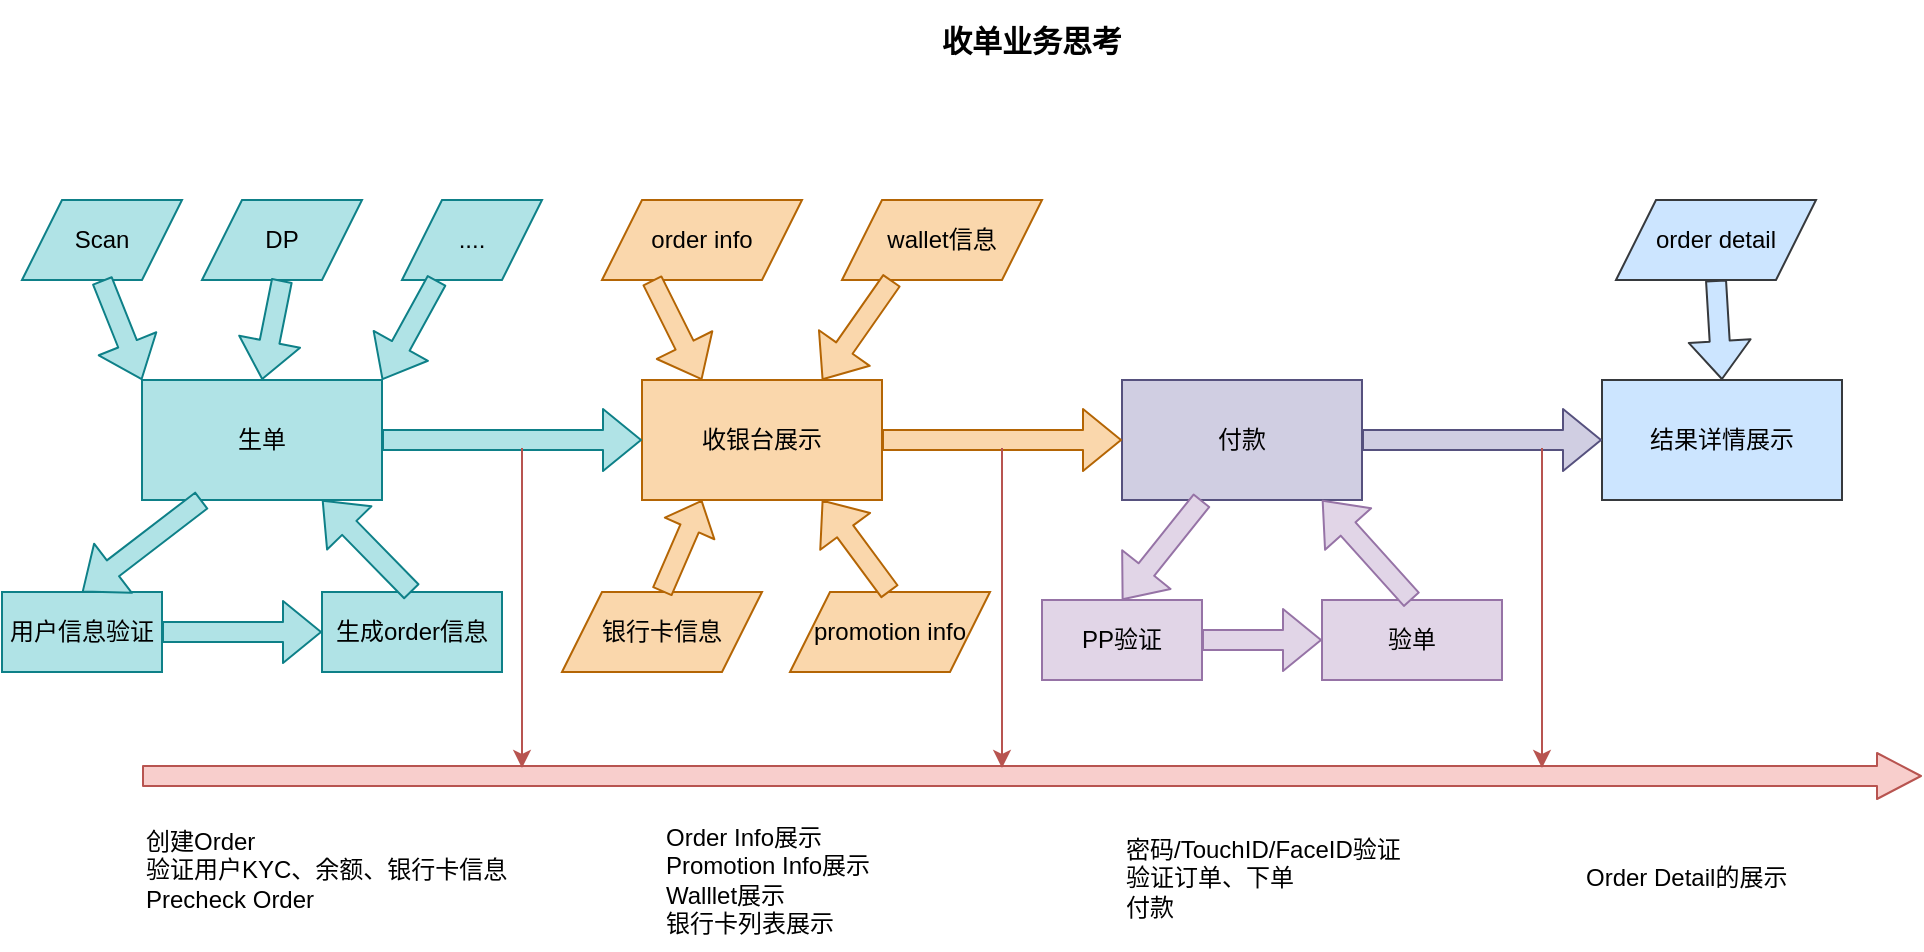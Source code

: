 <mxfile version="13.6.3" type="github">
  <diagram id="C5RBs43oDa-KdzZeNtuy" name="Page-1">
    <mxGraphModel dx="1482" dy="634" grid="0" gridSize="10" guides="1" tooltips="1" connect="1" arrows="1" fold="1" page="0" pageScale="1" pageWidth="827" pageHeight="1169" math="0" shadow="0">
      <root>
        <mxCell id="WIyWlLk6GJQsqaUBKTNV-0" />
        <mxCell id="WIyWlLk6GJQsqaUBKTNV-1" parent="WIyWlLk6GJQsqaUBKTNV-0" />
        <mxCell id="oC4dn-NAeugfY-NwrkB9-57" value="生单" style="rounded=0;whiteSpace=wrap;html=1;fillColor=#b0e3e6;strokeColor=#0e8088;" vertex="1" parent="WIyWlLk6GJQsqaUBKTNV-1">
          <mxGeometry x="-10" y="330" width="120" height="60" as="geometry" />
        </mxCell>
        <mxCell id="oC4dn-NAeugfY-NwrkB9-58" value="收银台展示" style="rounded=0;whiteSpace=wrap;html=1;fillColor=#fad7ac;strokeColor=#b46504;" vertex="1" parent="WIyWlLk6GJQsqaUBKTNV-1">
          <mxGeometry x="240" y="330" width="120" height="60" as="geometry" />
        </mxCell>
        <mxCell id="oC4dn-NAeugfY-NwrkB9-59" value="付款" style="rounded=0;whiteSpace=wrap;html=1;fillColor=#d0cee2;strokeColor=#56517e;" vertex="1" parent="WIyWlLk6GJQsqaUBKTNV-1">
          <mxGeometry x="480" y="330" width="120" height="60" as="geometry" />
        </mxCell>
        <mxCell id="oC4dn-NAeugfY-NwrkB9-60" value="结果详情展示" style="rounded=0;whiteSpace=wrap;html=1;fillColor=#cce5ff;strokeColor=#36393d;" vertex="1" parent="WIyWlLk6GJQsqaUBKTNV-1">
          <mxGeometry x="720" y="330" width="120" height="60" as="geometry" />
        </mxCell>
        <mxCell id="oC4dn-NAeugfY-NwrkB9-69" value="" style="shape=flexArrow;endArrow=classic;html=1;exitX=1;exitY=0.5;exitDx=0;exitDy=0;fillColor=#b0e3e6;strokeColor=#0e8088;entryX=0;entryY=0.5;entryDx=0;entryDy=0;" edge="1" parent="WIyWlLk6GJQsqaUBKTNV-1" source="oC4dn-NAeugfY-NwrkB9-57" target="oC4dn-NAeugfY-NwrkB9-58">
          <mxGeometry width="50" height="50" relative="1" as="geometry">
            <mxPoint x="410" y="390" as="sourcePoint" />
            <mxPoint x="260" y="360" as="targetPoint" />
          </mxGeometry>
        </mxCell>
        <mxCell id="oC4dn-NAeugfY-NwrkB9-71" value="" style="shape=flexArrow;endArrow=classic;html=1;exitX=1;exitY=0.5;exitDx=0;exitDy=0;entryX=0;entryY=0.5;entryDx=0;entryDy=0;fillColor=#fad7ac;strokeColor=#b46504;" edge="1" parent="WIyWlLk6GJQsqaUBKTNV-1" source="oC4dn-NAeugfY-NwrkB9-58" target="oC4dn-NAeugfY-NwrkB9-59">
          <mxGeometry width="50" height="50" relative="1" as="geometry">
            <mxPoint x="400" y="359.5" as="sourcePoint" />
            <mxPoint x="440" y="360" as="targetPoint" />
          </mxGeometry>
        </mxCell>
        <mxCell id="oC4dn-NAeugfY-NwrkB9-72" value="" style="shape=flexArrow;endArrow=classic;html=1;exitX=1;exitY=0.5;exitDx=0;exitDy=0;entryX=0;entryY=0.5;entryDx=0;entryDy=0;fillColor=#d0cee2;strokeColor=#56517e;" edge="1" parent="WIyWlLk6GJQsqaUBKTNV-1" source="oC4dn-NAeugfY-NwrkB9-59" target="oC4dn-NAeugfY-NwrkB9-60">
          <mxGeometry width="50" height="50" relative="1" as="geometry">
            <mxPoint x="410" y="390" as="sourcePoint" />
            <mxPoint x="460" y="340" as="targetPoint" />
          </mxGeometry>
        </mxCell>
        <mxCell id="oC4dn-NAeugfY-NwrkB9-75" value="Scan" style="shape=parallelogram;perimeter=parallelogramPerimeter;whiteSpace=wrap;html=1;fixedSize=1;fillColor=#b0e3e6;strokeColor=#0e8088;" vertex="1" parent="WIyWlLk6GJQsqaUBKTNV-1">
          <mxGeometry x="-70" y="240" width="80" height="40" as="geometry" />
        </mxCell>
        <mxCell id="oC4dn-NAeugfY-NwrkB9-76" value="DP" style="shape=parallelogram;perimeter=parallelogramPerimeter;whiteSpace=wrap;html=1;fixedSize=1;fillColor=#b0e3e6;strokeColor=#0e8088;" vertex="1" parent="WIyWlLk6GJQsqaUBKTNV-1">
          <mxGeometry x="20" y="240" width="80" height="40" as="geometry" />
        </mxCell>
        <mxCell id="oC4dn-NAeugfY-NwrkB9-77" value="" style="shape=flexArrow;endArrow=classic;html=1;exitX=0.5;exitY=1;exitDx=0;exitDy=0;fillColor=#b0e3e6;strokeColor=#0e8088;entryX=0;entryY=0;entryDx=0;entryDy=0;" edge="1" parent="WIyWlLk6GJQsqaUBKTNV-1" source="oC4dn-NAeugfY-NwrkB9-75" target="oC4dn-NAeugfY-NwrkB9-57">
          <mxGeometry width="50" height="50" relative="1" as="geometry">
            <mxPoint x="410" y="390" as="sourcePoint" />
            <mxPoint x="460" y="340" as="targetPoint" />
          </mxGeometry>
        </mxCell>
        <mxCell id="oC4dn-NAeugfY-NwrkB9-78" value="" style="shape=flexArrow;endArrow=classic;html=1;exitX=0.5;exitY=1;exitDx=0;exitDy=0;entryX=0.5;entryY=0;entryDx=0;entryDy=0;fillColor=#b0e3e6;strokeColor=#0e8088;" edge="1" parent="WIyWlLk6GJQsqaUBKTNV-1" source="oC4dn-NAeugfY-NwrkB9-76" target="oC4dn-NAeugfY-NwrkB9-57">
          <mxGeometry width="50" height="50" relative="1" as="geometry">
            <mxPoint x="410" y="390" as="sourcePoint" />
            <mxPoint x="460" y="340" as="targetPoint" />
          </mxGeometry>
        </mxCell>
        <mxCell id="oC4dn-NAeugfY-NwrkB9-79" value="...." style="shape=parallelogram;perimeter=parallelogramPerimeter;whiteSpace=wrap;html=1;fixedSize=1;fillColor=#b0e3e6;strokeColor=#0e8088;" vertex="1" parent="WIyWlLk6GJQsqaUBKTNV-1">
          <mxGeometry x="120" y="240" width="70" height="40" as="geometry" />
        </mxCell>
        <mxCell id="oC4dn-NAeugfY-NwrkB9-80" value="" style="shape=flexArrow;endArrow=classic;html=1;exitX=0.25;exitY=1;exitDx=0;exitDy=0;entryX=1;entryY=0;entryDx=0;entryDy=0;fillColor=#b0e3e6;strokeColor=#0e8088;" edge="1" parent="WIyWlLk6GJQsqaUBKTNV-1" source="oC4dn-NAeugfY-NwrkB9-79" target="oC4dn-NAeugfY-NwrkB9-57">
          <mxGeometry width="50" height="50" relative="1" as="geometry">
            <mxPoint x="410" y="390" as="sourcePoint" />
            <mxPoint x="460" y="340" as="targetPoint" />
          </mxGeometry>
        </mxCell>
        <mxCell id="oC4dn-NAeugfY-NwrkB9-82" value="用户信息验证" style="rounded=0;whiteSpace=wrap;html=1;fillColor=#b0e3e6;strokeColor=#0e8088;" vertex="1" parent="WIyWlLk6GJQsqaUBKTNV-1">
          <mxGeometry x="-80" y="436" width="80" height="40" as="geometry" />
        </mxCell>
        <mxCell id="oC4dn-NAeugfY-NwrkB9-83" value="生成order信息" style="rounded=0;whiteSpace=wrap;html=1;fillColor=#b0e3e6;strokeColor=#0e8088;" vertex="1" parent="WIyWlLk6GJQsqaUBKTNV-1">
          <mxGeometry x="80" y="436" width="90" height="40" as="geometry" />
        </mxCell>
        <mxCell id="oC4dn-NAeugfY-NwrkB9-84" value="" style="shape=flexArrow;endArrow=classic;html=1;exitX=0.25;exitY=1;exitDx=0;exitDy=0;entryX=0.5;entryY=0;entryDx=0;entryDy=0;fillColor=#b0e3e6;strokeColor=#0e8088;" edge="1" parent="WIyWlLk6GJQsqaUBKTNV-1" source="oC4dn-NAeugfY-NwrkB9-57" target="oC4dn-NAeugfY-NwrkB9-82">
          <mxGeometry width="50" height="50" relative="1" as="geometry">
            <mxPoint x="410" y="390" as="sourcePoint" />
            <mxPoint x="460" y="340" as="targetPoint" />
          </mxGeometry>
        </mxCell>
        <mxCell id="oC4dn-NAeugfY-NwrkB9-85" value="" style="shape=flexArrow;endArrow=classic;html=1;exitX=1;exitY=0.5;exitDx=0;exitDy=0;fillColor=#b0e3e6;strokeColor=#0e8088;" edge="1" parent="WIyWlLk6GJQsqaUBKTNV-1" source="oC4dn-NAeugfY-NwrkB9-82" target="oC4dn-NAeugfY-NwrkB9-83">
          <mxGeometry width="50" height="50" relative="1" as="geometry">
            <mxPoint x="410" y="376" as="sourcePoint" />
            <mxPoint x="460" y="326" as="targetPoint" />
          </mxGeometry>
        </mxCell>
        <mxCell id="oC4dn-NAeugfY-NwrkB9-86" value="" style="shape=flexArrow;endArrow=classic;html=1;exitX=0.5;exitY=0;exitDx=0;exitDy=0;entryX=0.75;entryY=1;entryDx=0;entryDy=0;fillColor=#b0e3e6;strokeColor=#0e8088;" edge="1" parent="WIyWlLk6GJQsqaUBKTNV-1" source="oC4dn-NAeugfY-NwrkB9-83" target="oC4dn-NAeugfY-NwrkB9-57">
          <mxGeometry width="50" height="50" relative="1" as="geometry">
            <mxPoint x="410" y="390" as="sourcePoint" />
            <mxPoint x="460" y="340" as="targetPoint" />
          </mxGeometry>
        </mxCell>
        <mxCell id="oC4dn-NAeugfY-NwrkB9-87" value="order info" style="shape=parallelogram;perimeter=parallelogramPerimeter;whiteSpace=wrap;html=1;fixedSize=1;fillColor=#fad7ac;strokeColor=#b46504;" vertex="1" parent="WIyWlLk6GJQsqaUBKTNV-1">
          <mxGeometry x="220" y="240" width="100" height="40" as="geometry" />
        </mxCell>
        <mxCell id="oC4dn-NAeugfY-NwrkB9-88" value="wallet信息" style="shape=parallelogram;perimeter=parallelogramPerimeter;whiteSpace=wrap;html=1;fixedSize=1;fillColor=#fad7ac;strokeColor=#b46504;" vertex="1" parent="WIyWlLk6GJQsqaUBKTNV-1">
          <mxGeometry x="340" y="240" width="100" height="40" as="geometry" />
        </mxCell>
        <mxCell id="oC4dn-NAeugfY-NwrkB9-89" value="" style="shape=flexArrow;endArrow=classic;html=1;exitX=0.25;exitY=1;exitDx=0;exitDy=0;entryX=0.25;entryY=0;entryDx=0;entryDy=0;fillColor=#fad7ac;strokeColor=#b46504;" edge="1" parent="WIyWlLk6GJQsqaUBKTNV-1" source="oC4dn-NAeugfY-NwrkB9-87" target="oC4dn-NAeugfY-NwrkB9-58">
          <mxGeometry width="50" height="50" relative="1" as="geometry">
            <mxPoint x="300" y="330" as="sourcePoint" />
            <mxPoint x="350" y="280" as="targetPoint" />
          </mxGeometry>
        </mxCell>
        <mxCell id="oC4dn-NAeugfY-NwrkB9-90" value="" style="shape=flexArrow;endArrow=classic;html=1;exitX=0.25;exitY=1;exitDx=0;exitDy=0;entryX=0.75;entryY=0;entryDx=0;entryDy=0;fillColor=#fad7ac;strokeColor=#b46504;" edge="1" parent="WIyWlLk6GJQsqaUBKTNV-1" source="oC4dn-NAeugfY-NwrkB9-88" target="oC4dn-NAeugfY-NwrkB9-58">
          <mxGeometry width="50" height="50" relative="1" as="geometry">
            <mxPoint x="410" y="390" as="sourcePoint" />
            <mxPoint x="460" y="340" as="targetPoint" />
          </mxGeometry>
        </mxCell>
        <mxCell id="oC4dn-NAeugfY-NwrkB9-91" value="银行卡信息" style="shape=parallelogram;perimeter=parallelogramPerimeter;whiteSpace=wrap;html=1;fixedSize=1;fillColor=#fad7ac;strokeColor=#b46504;" vertex="1" parent="WIyWlLk6GJQsqaUBKTNV-1">
          <mxGeometry x="200" y="436" width="100" height="40" as="geometry" />
        </mxCell>
        <mxCell id="oC4dn-NAeugfY-NwrkB9-92" value="promotion info" style="shape=parallelogram;perimeter=parallelogramPerimeter;whiteSpace=wrap;html=1;fixedSize=1;fillColor=#fad7ac;strokeColor=#b46504;" vertex="1" parent="WIyWlLk6GJQsqaUBKTNV-1">
          <mxGeometry x="314" y="436" width="100" height="40" as="geometry" />
        </mxCell>
        <mxCell id="oC4dn-NAeugfY-NwrkB9-93" value="" style="shape=flexArrow;endArrow=classic;html=1;exitX=0.5;exitY=0;exitDx=0;exitDy=0;entryX=0.25;entryY=1;entryDx=0;entryDy=0;endWidth=16;endSize=4.67;fillColor=#fad7ac;strokeColor=#b46504;" edge="1" parent="WIyWlLk6GJQsqaUBKTNV-1" source="oC4dn-NAeugfY-NwrkB9-91" target="oC4dn-NAeugfY-NwrkB9-58">
          <mxGeometry width="50" height="50" relative="1" as="geometry">
            <mxPoint x="410" y="390" as="sourcePoint" />
            <mxPoint x="460" y="340" as="targetPoint" />
            <Array as="points" />
          </mxGeometry>
        </mxCell>
        <mxCell id="oC4dn-NAeugfY-NwrkB9-95" value="验单" style="rounded=0;whiteSpace=wrap;html=1;fillColor=#e1d5e7;strokeColor=#9673a6;" vertex="1" parent="WIyWlLk6GJQsqaUBKTNV-1">
          <mxGeometry x="580" y="440" width="90" height="40" as="geometry" />
        </mxCell>
        <mxCell id="oC4dn-NAeugfY-NwrkB9-96" value="" style="shape=flexArrow;endArrow=classic;html=1;exitX=0.25;exitY=1;exitDx=0;exitDy=0;entryX=0.5;entryY=0;entryDx=0;entryDy=0;fillColor=#e1d5e7;strokeColor=#9673a6;" edge="1" parent="WIyWlLk6GJQsqaUBKTNV-1" target="oC4dn-NAeugfY-NwrkB9-99">
          <mxGeometry width="50" height="50" relative="1" as="geometry">
            <mxPoint x="520" y="390" as="sourcePoint" />
            <mxPoint x="470" y="436" as="targetPoint" />
          </mxGeometry>
        </mxCell>
        <mxCell id="oC4dn-NAeugfY-NwrkB9-97" value="" style="shape=flexArrow;endArrow=classic;html=1;exitX=1;exitY=0.5;exitDx=0;exitDy=0;fillColor=#e1d5e7;strokeColor=#9673a6;" edge="1" parent="WIyWlLk6GJQsqaUBKTNV-1" target="oC4dn-NAeugfY-NwrkB9-95" source="oC4dn-NAeugfY-NwrkB9-99">
          <mxGeometry width="50" height="50" relative="1" as="geometry">
            <mxPoint x="510" y="456" as="sourcePoint" />
            <mxPoint x="870" y="326" as="targetPoint" />
          </mxGeometry>
        </mxCell>
        <mxCell id="oC4dn-NAeugfY-NwrkB9-98" value="" style="shape=flexArrow;endArrow=classic;html=1;exitX=0.5;exitY=0;exitDx=0;exitDy=0;fillColor=#e1d5e7;strokeColor=#9673a6;" edge="1" parent="WIyWlLk6GJQsqaUBKTNV-1" source="oC4dn-NAeugfY-NwrkB9-95">
          <mxGeometry width="50" height="50" relative="1" as="geometry">
            <mxPoint x="820" y="390" as="sourcePoint" />
            <mxPoint x="580" y="390" as="targetPoint" />
          </mxGeometry>
        </mxCell>
        <mxCell id="oC4dn-NAeugfY-NwrkB9-99" value="PP验证" style="rounded=0;whiteSpace=wrap;html=1;fillColor=#e1d5e7;strokeColor=#9673a6;" vertex="1" parent="WIyWlLk6GJQsqaUBKTNV-1">
          <mxGeometry x="440" y="440" width="80" height="40" as="geometry" />
        </mxCell>
        <mxCell id="oC4dn-NAeugfY-NwrkB9-101" value="order detail" style="shape=parallelogram;perimeter=parallelogramPerimeter;whiteSpace=wrap;html=1;fixedSize=1;fillColor=#cce5ff;strokeColor=#36393d;" vertex="1" parent="WIyWlLk6GJQsqaUBKTNV-1">
          <mxGeometry x="727" y="240" width="100" height="40" as="geometry" />
        </mxCell>
        <mxCell id="oC4dn-NAeugfY-NwrkB9-104" value="" style="shape=flexArrow;endArrow=classic;html=1;exitX=0.5;exitY=1;exitDx=0;exitDy=0;entryX=0.5;entryY=0;entryDx=0;entryDy=0;fillColor=#cce5ff;strokeColor=#36393d;" edge="1" parent="WIyWlLk6GJQsqaUBKTNV-1" source="oC4dn-NAeugfY-NwrkB9-101" target="oC4dn-NAeugfY-NwrkB9-60">
          <mxGeometry width="50" height="50" relative="1" as="geometry">
            <mxPoint x="740" y="310" as="sourcePoint" />
            <mxPoint x="790" y="260" as="targetPoint" />
          </mxGeometry>
        </mxCell>
        <mxCell id="oC4dn-NAeugfY-NwrkB9-106" value="" style="shape=flexArrow;endArrow=classic;html=1;exitX=0.5;exitY=0;exitDx=0;exitDy=0;entryX=0.75;entryY=1;entryDx=0;entryDy=0;fillColor=#fad7ac;strokeColor=#b46504;" edge="1" parent="WIyWlLk6GJQsqaUBKTNV-1" source="oC4dn-NAeugfY-NwrkB9-92" target="oC4dn-NAeugfY-NwrkB9-58">
          <mxGeometry width="50" height="50" relative="1" as="geometry">
            <mxPoint x="255" y="290" as="sourcePoint" />
            <mxPoint x="284" y="340" as="targetPoint" />
          </mxGeometry>
        </mxCell>
        <mxCell id="oC4dn-NAeugfY-NwrkB9-107" value="" style="shape=flexArrow;endArrow=classic;html=1;endWidth=12;endSize=7;fillColor=#f8cecc;strokeColor=#b85450;" edge="1" parent="WIyWlLk6GJQsqaUBKTNV-1">
          <mxGeometry width="50" height="50" relative="1" as="geometry">
            <mxPoint x="-10" y="528" as="sourcePoint" />
            <mxPoint x="880" y="528" as="targetPoint" />
          </mxGeometry>
        </mxCell>
        <mxCell id="oC4dn-NAeugfY-NwrkB9-109" value="" style="endArrow=classic;html=1;fillColor=#f8cecc;strokeColor=#b85450;" edge="1" parent="WIyWlLk6GJQsqaUBKTNV-1">
          <mxGeometry width="50" height="50" relative="1" as="geometry">
            <mxPoint x="180" y="364" as="sourcePoint" />
            <mxPoint x="180" y="524" as="targetPoint" />
          </mxGeometry>
        </mxCell>
        <mxCell id="oC4dn-NAeugfY-NwrkB9-110" value="" style="endArrow=classic;html=1;fillColor=#f8cecc;strokeColor=#b85450;" edge="1" parent="WIyWlLk6GJQsqaUBKTNV-1">
          <mxGeometry width="50" height="50" relative="1" as="geometry">
            <mxPoint x="420" y="364" as="sourcePoint" />
            <mxPoint x="420" y="524" as="targetPoint" />
          </mxGeometry>
        </mxCell>
        <mxCell id="oC4dn-NAeugfY-NwrkB9-111" value="" style="endArrow=classic;html=1;fillColor=#f8cecc;strokeColor=#b85450;" edge="1" parent="WIyWlLk6GJQsqaUBKTNV-1">
          <mxGeometry width="50" height="50" relative="1" as="geometry">
            <mxPoint x="690" y="364" as="sourcePoint" />
            <mxPoint x="690" y="524" as="targetPoint" />
          </mxGeometry>
        </mxCell>
        <mxCell id="oC4dn-NAeugfY-NwrkB9-113" value="创建Order&lt;span&gt;&lt;br&gt;验证用户KYC、余额、银行卡信息&lt;br&gt;&lt;/span&gt;Precheck Order" style="text;html=1;strokeColor=none;fillColor=none;align=left;verticalAlign=middle;whiteSpace=wrap;rounded=0;" vertex="1" parent="WIyWlLk6GJQsqaUBKTNV-1">
          <mxGeometry x="-10" y="540" width="200" height="70" as="geometry" />
        </mxCell>
        <mxCell id="oC4dn-NAeugfY-NwrkB9-114" value="Order Info展示&lt;br&gt;Promotion Info展示&lt;br&gt;Walllet展示&lt;br&gt;银行卡列表展示" style="text;html=1;strokeColor=none;fillColor=none;align=left;verticalAlign=middle;whiteSpace=wrap;rounded=0;" vertex="1" parent="WIyWlLk6GJQsqaUBKTNV-1">
          <mxGeometry x="250" y="545" width="130" height="70" as="geometry" />
        </mxCell>
        <mxCell id="oC4dn-NAeugfY-NwrkB9-115" value="密码/TouchID/FaceID验证&lt;br&gt;验证订单、下单&lt;br&gt;付款" style="text;html=1;strokeColor=none;fillColor=none;align=left;verticalAlign=middle;whiteSpace=wrap;rounded=0;" vertex="1" parent="WIyWlLk6GJQsqaUBKTNV-1">
          <mxGeometry x="480" y="544" width="170" height="70" as="geometry" />
        </mxCell>
        <mxCell id="oC4dn-NAeugfY-NwrkB9-116" value="Order Detail的展示" style="text;html=1;strokeColor=none;fillColor=none;align=left;verticalAlign=middle;whiteSpace=wrap;rounded=0;" vertex="1" parent="WIyWlLk6GJQsqaUBKTNV-1">
          <mxGeometry x="710" y="544" width="170" height="70" as="geometry" />
        </mxCell>
        <mxCell id="oC4dn-NAeugfY-NwrkB9-117" value="&lt;font style=&quot;font-size: 15px&quot;&gt;&lt;b&gt;收单业务思考&lt;/b&gt;&lt;/font&gt;" style="text;html=1;strokeColor=none;fillColor=none;align=center;verticalAlign=middle;whiteSpace=wrap;rounded=0;" vertex="1" parent="WIyWlLk6GJQsqaUBKTNV-1">
          <mxGeometry x="-10" y="140" width="890" height="40" as="geometry" />
        </mxCell>
      </root>
    </mxGraphModel>
  </diagram>
</mxfile>
